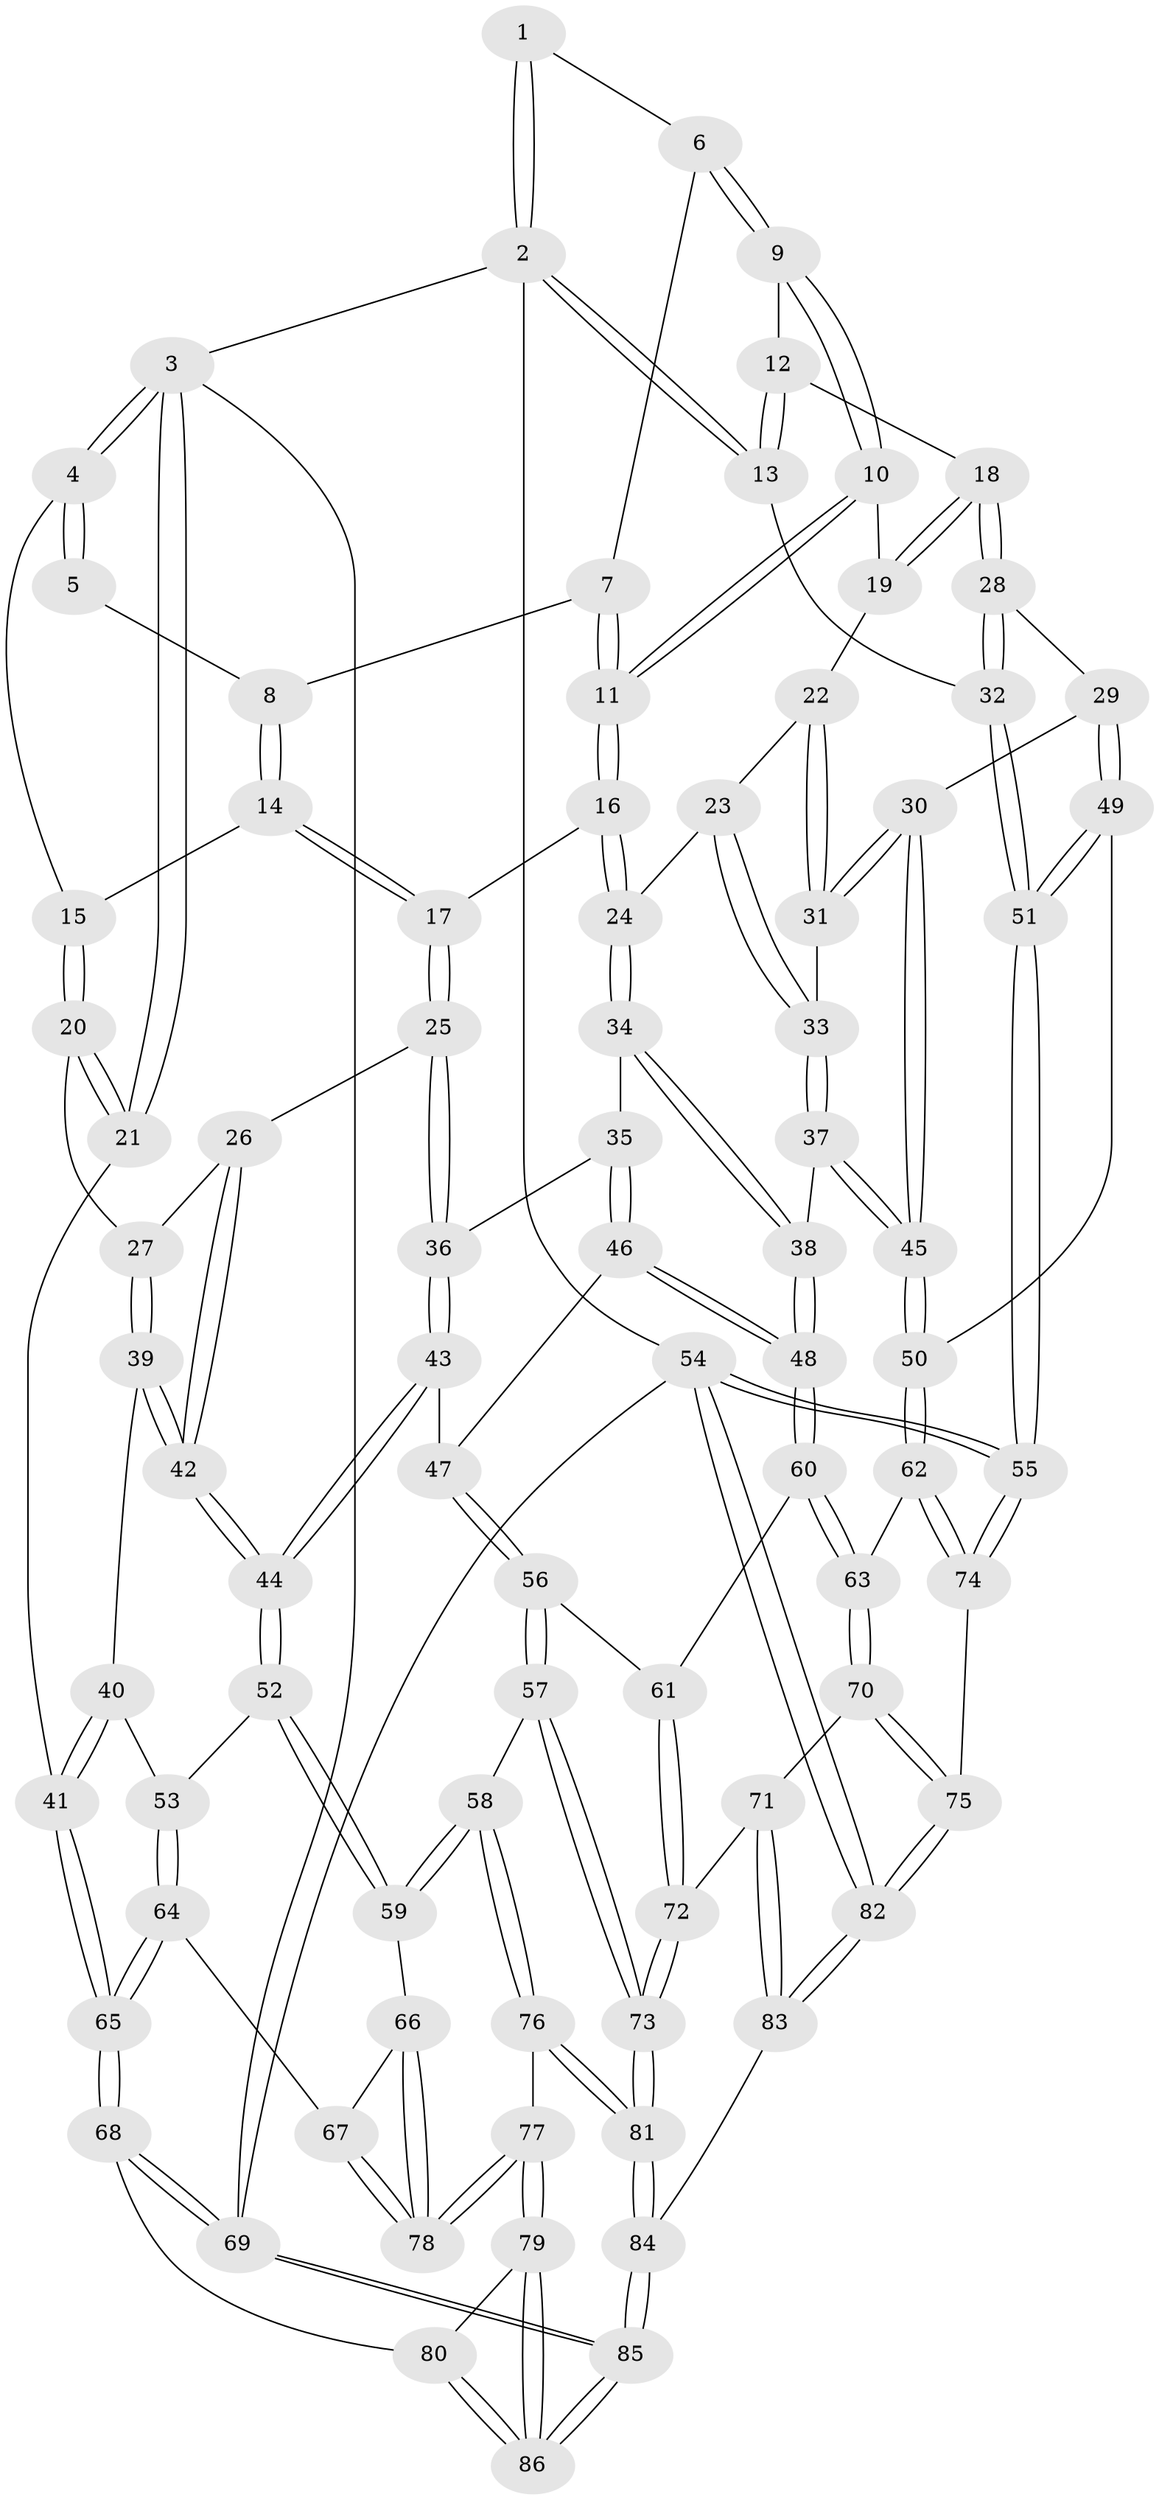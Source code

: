 // Generated by graph-tools (version 1.1) at 2025/11/02/27/25 16:11:55]
// undirected, 86 vertices, 212 edges
graph export_dot {
graph [start="1"]
  node [color=gray90,style=filled];
  1 [pos="+0.7582266404021716+0"];
  2 [pos="+1+0"];
  3 [pos="+0+0"];
  4 [pos="+0+0"];
  5 [pos="+0.38776437003321995+0"];
  6 [pos="+0.7635882091110452+0.01228406000061837"];
  7 [pos="+0.5905573341605622+0.08207938465029074"];
  8 [pos="+0.4240871258844796+0"];
  9 [pos="+0.7881605438117886+0.06773030087408514"];
  10 [pos="+0.7692410544765587+0.1281648349612653"];
  11 [pos="+0.623225106906429+0.2355066403737602"];
  12 [pos="+0.9290831530467517+0.10282207892530472"];
  13 [pos="+1+0.047354557411719345"];
  14 [pos="+0.38607964196008393+0.18784120623249367"];
  15 [pos="+0.17518423203152528+0.15204382936970456"];
  16 [pos="+0.6096475276248378+0.26474805935911255"];
  17 [pos="+0.40008760458241366+0.23136147706253218"];
  18 [pos="+0.8755030496922543+0.2691882392102754"];
  19 [pos="+0.8306110043669672+0.2581405888625638"];
  20 [pos="+0.11657209353860096+0.29316340943406627"];
  21 [pos="+0+0.38548083310879583"];
  22 [pos="+0.7903078445854207+0.28787556880932336"];
  23 [pos="+0.6523081506018908+0.2877350810086412"];
  24 [pos="+0.6137580649186276+0.2727263671913109"];
  25 [pos="+0.36210197567420904+0.31761992833390484"];
  26 [pos="+0.3172717820170965+0.341847086649548"];
  27 [pos="+0.20860784245510247+0.33237669825287025"];
  28 [pos="+0.9933154024293701+0.359383236997166"];
  29 [pos="+0.9617483476720643+0.3794975602741514"];
  30 [pos="+0.9195873701769159+0.39607503304707026"];
  31 [pos="+0.7846148077353025+0.388513846827992"];
  32 [pos="+1+0.3575897002484152"];
  33 [pos="+0.7566579797804966+0.40915836104114933"];
  34 [pos="+0.5942111068888711+0.39644787831088285"];
  35 [pos="+0.48386344071827764+0.4319980330791597"];
  36 [pos="+0.4066275846716859+0.38040217443902136"];
  37 [pos="+0.7142201546259955+0.5262610323167721"];
  38 [pos="+0.6642861787918227+0.5142317960216664"];
  39 [pos="+0.16799363821612798+0.5009243735796751"];
  40 [pos="+0.11400617348141555+0.4951800067674377"];
  41 [pos="+0+0.4530029339923411"];
  42 [pos="+0.2572947606554651+0.5436757666709857"];
  43 [pos="+0.37863453990506485+0.5524261361728997"];
  44 [pos="+0.2592525842727112+0.5472904331899829"];
  45 [pos="+0.7607815562633127+0.5715036295090047"];
  46 [pos="+0.48758262586118184+0.5441176499945716"];
  47 [pos="+0.3986035070755248+0.5626378456145611"];
  48 [pos="+0.5462925244280267+0.5775253686502485"];
  49 [pos="+0.867628656782431+0.6243148730063411"];
  50 [pos="+0.7856578483415133+0.6181262818335403"];
  51 [pos="+1+0.7104081386364045"];
  52 [pos="+0.24587275467560024+0.6036096499246495"];
  53 [pos="+0.14666404421431148+0.6421056318027741"];
  54 [pos="+1+1"];
  55 [pos="+1+0.8660677662084953"];
  56 [pos="+0.4071008865095944+0.6914306865947158"];
  57 [pos="+0.37888670164036536+0.7293896012236266"];
  58 [pos="+0.2997871673045787+0.7393593617839006"];
  59 [pos="+0.28175533551720827+0.7142540501356132"];
  60 [pos="+0.5424655317041501+0.651427554292913"];
  61 [pos="+0.5294922986727081+0.6666858753407601"];
  62 [pos="+0.7793548189985036+0.6310831377418652"];
  63 [pos="+0.6551317828753348+0.7093810972835417"];
  64 [pos="+0.04733330866489705+0.694175595688264"];
  65 [pos="+0+0.6616527491445439"];
  66 [pos="+0.20040506193800645+0.7191144155744393"];
  67 [pos="+0.07056983428799994+0.7102904103446573"];
  68 [pos="+0+0.804505961004916"];
  69 [pos="+0+1"];
  70 [pos="+0.6193012255273771+0.8488738959462306"];
  71 [pos="+0.6023490559755156+0.8549666407431472"];
  72 [pos="+0.5296471354107785+0.8678451990484536"];
  73 [pos="+0.5150280458024096+0.8764175872562622"];
  74 [pos="+0.7959219288593166+0.8430828637989093"];
  75 [pos="+0.7523372563272036+0.8795484933552984"];
  76 [pos="+0.24335737268783642+0.8767472874978824"];
  77 [pos="+0.21382955751460364+0.8930080297540665"];
  78 [pos="+0.14710233036632142+0.80085259940482"];
  79 [pos="+0.18944349204252106+0.9254271284701515"];
  80 [pos="+0+0.8576979570970767"];
  81 [pos="+0.4692944605365637+0.9531371424592033"];
  82 [pos="+0.8040749679744306+1"];
  83 [pos="+0.7601474264293486+1"];
  84 [pos="+0.4821903019353447+1"];
  85 [pos="+0.15304547807256091+1"];
  86 [pos="+0.17104124226994014+1"];
  1 -- 2;
  1 -- 2;
  1 -- 6;
  2 -- 3;
  2 -- 13;
  2 -- 13;
  2 -- 54;
  3 -- 4;
  3 -- 4;
  3 -- 21;
  3 -- 21;
  3 -- 69;
  4 -- 5;
  4 -- 5;
  4 -- 15;
  5 -- 8;
  6 -- 7;
  6 -- 9;
  6 -- 9;
  7 -- 8;
  7 -- 11;
  7 -- 11;
  8 -- 14;
  8 -- 14;
  9 -- 10;
  9 -- 10;
  9 -- 12;
  10 -- 11;
  10 -- 11;
  10 -- 19;
  11 -- 16;
  11 -- 16;
  12 -- 13;
  12 -- 13;
  12 -- 18;
  13 -- 32;
  14 -- 15;
  14 -- 17;
  14 -- 17;
  15 -- 20;
  15 -- 20;
  16 -- 17;
  16 -- 24;
  16 -- 24;
  17 -- 25;
  17 -- 25;
  18 -- 19;
  18 -- 19;
  18 -- 28;
  18 -- 28;
  19 -- 22;
  20 -- 21;
  20 -- 21;
  20 -- 27;
  21 -- 41;
  22 -- 23;
  22 -- 31;
  22 -- 31;
  23 -- 24;
  23 -- 33;
  23 -- 33;
  24 -- 34;
  24 -- 34;
  25 -- 26;
  25 -- 36;
  25 -- 36;
  26 -- 27;
  26 -- 42;
  26 -- 42;
  27 -- 39;
  27 -- 39;
  28 -- 29;
  28 -- 32;
  28 -- 32;
  29 -- 30;
  29 -- 49;
  29 -- 49;
  30 -- 31;
  30 -- 31;
  30 -- 45;
  30 -- 45;
  31 -- 33;
  32 -- 51;
  32 -- 51;
  33 -- 37;
  33 -- 37;
  34 -- 35;
  34 -- 38;
  34 -- 38;
  35 -- 36;
  35 -- 46;
  35 -- 46;
  36 -- 43;
  36 -- 43;
  37 -- 38;
  37 -- 45;
  37 -- 45;
  38 -- 48;
  38 -- 48;
  39 -- 40;
  39 -- 42;
  39 -- 42;
  40 -- 41;
  40 -- 41;
  40 -- 53;
  41 -- 65;
  41 -- 65;
  42 -- 44;
  42 -- 44;
  43 -- 44;
  43 -- 44;
  43 -- 47;
  44 -- 52;
  44 -- 52;
  45 -- 50;
  45 -- 50;
  46 -- 47;
  46 -- 48;
  46 -- 48;
  47 -- 56;
  47 -- 56;
  48 -- 60;
  48 -- 60;
  49 -- 50;
  49 -- 51;
  49 -- 51;
  50 -- 62;
  50 -- 62;
  51 -- 55;
  51 -- 55;
  52 -- 53;
  52 -- 59;
  52 -- 59;
  53 -- 64;
  53 -- 64;
  54 -- 55;
  54 -- 55;
  54 -- 82;
  54 -- 82;
  54 -- 69;
  55 -- 74;
  55 -- 74;
  56 -- 57;
  56 -- 57;
  56 -- 61;
  57 -- 58;
  57 -- 73;
  57 -- 73;
  58 -- 59;
  58 -- 59;
  58 -- 76;
  58 -- 76;
  59 -- 66;
  60 -- 61;
  60 -- 63;
  60 -- 63;
  61 -- 72;
  61 -- 72;
  62 -- 63;
  62 -- 74;
  62 -- 74;
  63 -- 70;
  63 -- 70;
  64 -- 65;
  64 -- 65;
  64 -- 67;
  65 -- 68;
  65 -- 68;
  66 -- 67;
  66 -- 78;
  66 -- 78;
  67 -- 78;
  67 -- 78;
  68 -- 69;
  68 -- 69;
  68 -- 80;
  69 -- 85;
  69 -- 85;
  70 -- 71;
  70 -- 75;
  70 -- 75;
  71 -- 72;
  71 -- 83;
  71 -- 83;
  72 -- 73;
  72 -- 73;
  73 -- 81;
  73 -- 81;
  74 -- 75;
  75 -- 82;
  75 -- 82;
  76 -- 77;
  76 -- 81;
  76 -- 81;
  77 -- 78;
  77 -- 78;
  77 -- 79;
  77 -- 79;
  79 -- 80;
  79 -- 86;
  79 -- 86;
  80 -- 86;
  80 -- 86;
  81 -- 84;
  81 -- 84;
  82 -- 83;
  82 -- 83;
  83 -- 84;
  84 -- 85;
  84 -- 85;
  85 -- 86;
  85 -- 86;
}
